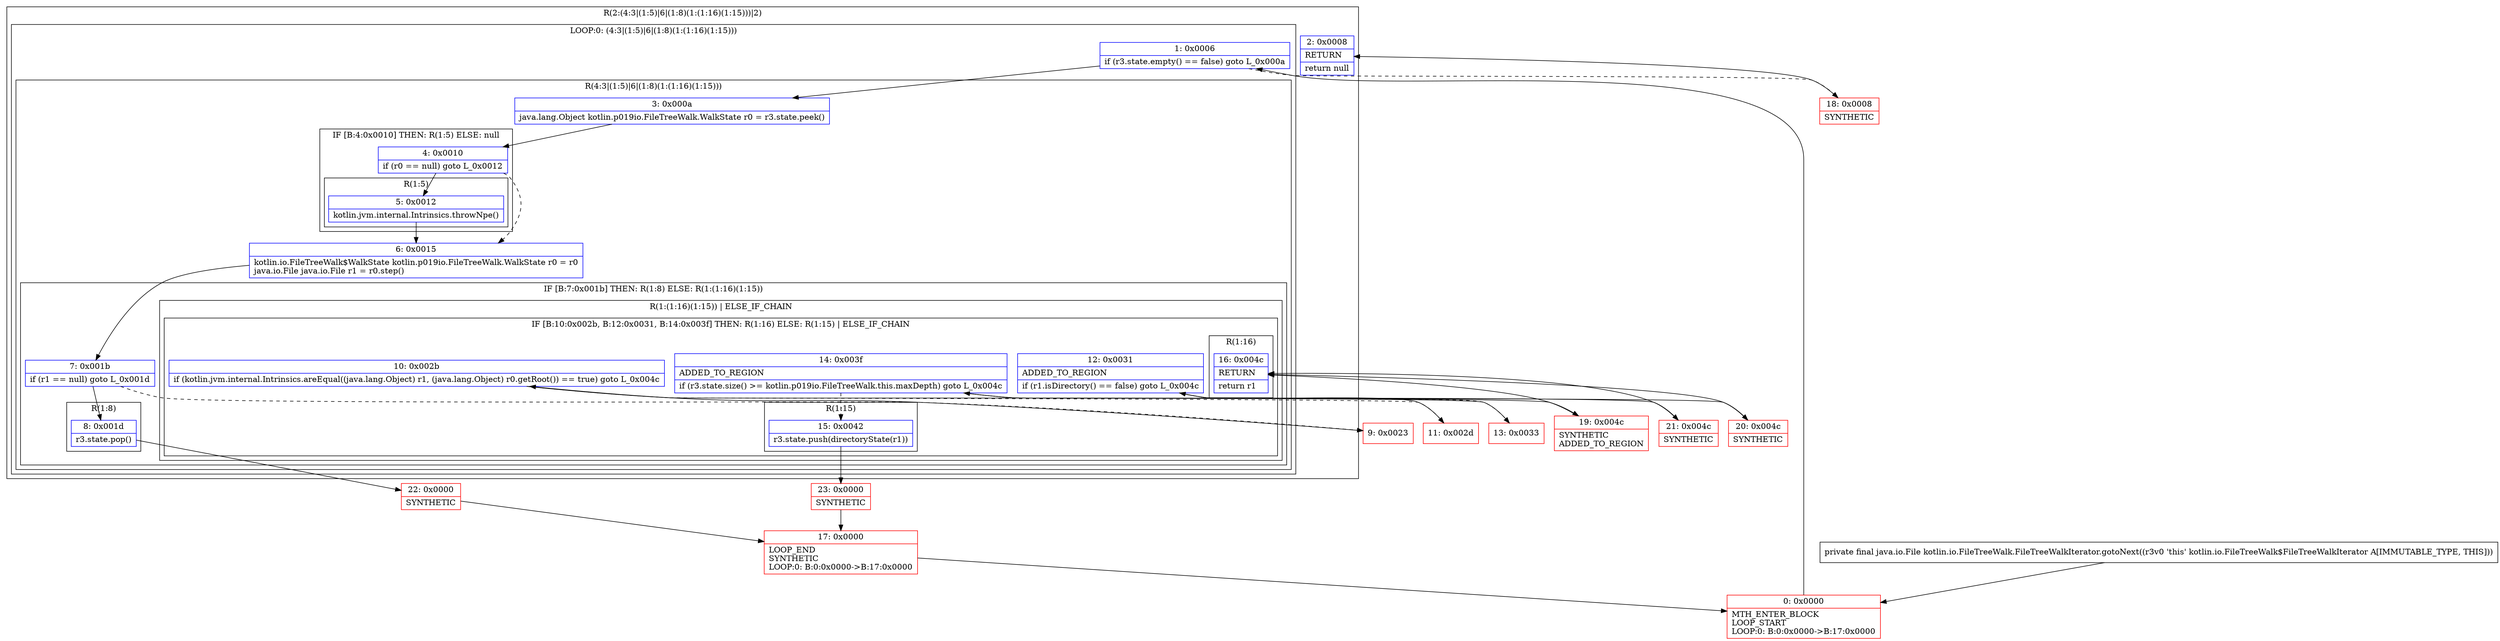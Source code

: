 digraph "CFG forkotlin.io.FileTreeWalk.FileTreeWalkIterator.gotoNext()Ljava\/io\/File;" {
subgraph cluster_Region_1432553983 {
label = "R(2:(4:3|(1:5)|6|(1:8)(1:(1:16)(1:15)))|2)";
node [shape=record,color=blue];
subgraph cluster_LoopRegion_680809057 {
label = "LOOP:0: (4:3|(1:5)|6|(1:8)(1:(1:16)(1:15)))";
node [shape=record,color=blue];
Node_1 [shape=record,label="{1\:\ 0x0006|if (r3.state.empty() == false) goto L_0x000a\l}"];
subgraph cluster_Region_99889232 {
label = "R(4:3|(1:5)|6|(1:8)(1:(1:16)(1:15)))";
node [shape=record,color=blue];
Node_3 [shape=record,label="{3\:\ 0x000a|java.lang.Object kotlin.p019io.FileTreeWalk.WalkState r0 = r3.state.peek()\l}"];
subgraph cluster_IfRegion_1569170340 {
label = "IF [B:4:0x0010] THEN: R(1:5) ELSE: null";
node [shape=record,color=blue];
Node_4 [shape=record,label="{4\:\ 0x0010|if (r0 == null) goto L_0x0012\l}"];
subgraph cluster_Region_570642152 {
label = "R(1:5)";
node [shape=record,color=blue];
Node_5 [shape=record,label="{5\:\ 0x0012|kotlin.jvm.internal.Intrinsics.throwNpe()\l}"];
}
}
Node_6 [shape=record,label="{6\:\ 0x0015|kotlin.io.FileTreeWalk$WalkState kotlin.p019io.FileTreeWalk.WalkState r0 = r0\ljava.io.File java.io.File r1 = r0.step()\l}"];
subgraph cluster_IfRegion_967400181 {
label = "IF [B:7:0x001b] THEN: R(1:8) ELSE: R(1:(1:16)(1:15))";
node [shape=record,color=blue];
Node_7 [shape=record,label="{7\:\ 0x001b|if (r1 == null) goto L_0x001d\l}"];
subgraph cluster_Region_2134591801 {
label = "R(1:8)";
node [shape=record,color=blue];
Node_8 [shape=record,label="{8\:\ 0x001d|r3.state.pop()\l}"];
}
subgraph cluster_Region_853187536 {
label = "R(1:(1:16)(1:15)) | ELSE_IF_CHAIN\l";
node [shape=record,color=blue];
subgraph cluster_IfRegion_433611716 {
label = "IF [B:10:0x002b, B:12:0x0031, B:14:0x003f] THEN: R(1:16) ELSE: R(1:15) | ELSE_IF_CHAIN\l";
node [shape=record,color=blue];
Node_10 [shape=record,label="{10\:\ 0x002b|if (kotlin.jvm.internal.Intrinsics.areEqual((java.lang.Object) r1, (java.lang.Object) r0.getRoot()) == true) goto L_0x004c\l}"];
Node_12 [shape=record,label="{12\:\ 0x0031|ADDED_TO_REGION\l|if (r1.isDirectory() == false) goto L_0x004c\l}"];
Node_14 [shape=record,label="{14\:\ 0x003f|ADDED_TO_REGION\l|if (r3.state.size() \>= kotlin.p019io.FileTreeWalk.this.maxDepth) goto L_0x004c\l}"];
subgraph cluster_Region_503028512 {
label = "R(1:16)";
node [shape=record,color=blue];
Node_16 [shape=record,label="{16\:\ 0x004c|RETURN\l|return r1\l}"];
}
subgraph cluster_Region_2097250744 {
label = "R(1:15)";
node [shape=record,color=blue];
Node_15 [shape=record,label="{15\:\ 0x0042|r3.state.push(directoryState(r1))\l}"];
}
}
}
}
}
}
Node_2 [shape=record,label="{2\:\ 0x0008|RETURN\l|return null\l}"];
}
Node_0 [shape=record,color=red,label="{0\:\ 0x0000|MTH_ENTER_BLOCK\lLOOP_START\lLOOP:0: B:0:0x0000\-\>B:17:0x0000\l}"];
Node_9 [shape=record,color=red,label="{9\:\ 0x0023}"];
Node_11 [shape=record,color=red,label="{11\:\ 0x002d}"];
Node_13 [shape=record,color=red,label="{13\:\ 0x0033}"];
Node_17 [shape=record,color=red,label="{17\:\ 0x0000|LOOP_END\lSYNTHETIC\lLOOP:0: B:0:0x0000\-\>B:17:0x0000\l}"];
Node_18 [shape=record,color=red,label="{18\:\ 0x0008|SYNTHETIC\l}"];
Node_19 [shape=record,color=red,label="{19\:\ 0x004c|SYNTHETIC\lADDED_TO_REGION\l}"];
Node_20 [shape=record,color=red,label="{20\:\ 0x004c|SYNTHETIC\l}"];
Node_21 [shape=record,color=red,label="{21\:\ 0x004c|SYNTHETIC\l}"];
Node_22 [shape=record,color=red,label="{22\:\ 0x0000|SYNTHETIC\l}"];
Node_23 [shape=record,color=red,label="{23\:\ 0x0000|SYNTHETIC\l}"];
MethodNode[shape=record,label="{private final java.io.File kotlin.io.FileTreeWalk.FileTreeWalkIterator.gotoNext((r3v0 'this' kotlin.io.FileTreeWalk$FileTreeWalkIterator A[IMMUTABLE_TYPE, THIS])) }"];
MethodNode -> Node_0;
Node_1 -> Node_3;
Node_1 -> Node_18[style=dashed];
Node_3 -> Node_4;
Node_4 -> Node_5;
Node_4 -> Node_6[style=dashed];
Node_5 -> Node_6;
Node_6 -> Node_7;
Node_7 -> Node_8;
Node_7 -> Node_9[style=dashed];
Node_8 -> Node_22;
Node_10 -> Node_11[style=dashed];
Node_10 -> Node_19;
Node_12 -> Node_13[style=dashed];
Node_12 -> Node_20;
Node_14 -> Node_15[style=dashed];
Node_14 -> Node_21;
Node_15 -> Node_23;
Node_0 -> Node_1;
Node_9 -> Node_10;
Node_11 -> Node_12;
Node_13 -> Node_14;
Node_17 -> Node_0;
Node_18 -> Node_2;
Node_19 -> Node_16;
Node_20 -> Node_16;
Node_21 -> Node_16;
Node_22 -> Node_17;
Node_23 -> Node_17;
}

